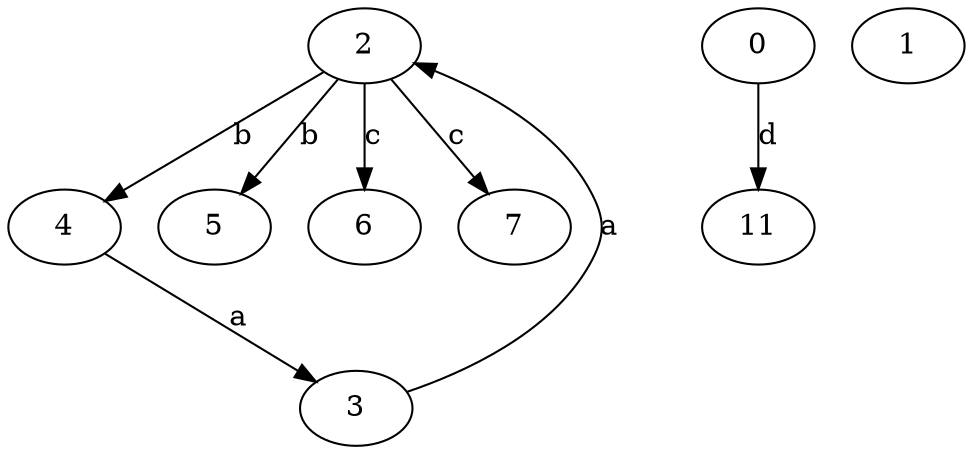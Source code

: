 strict digraph  {
2;
3;
0;
4;
5;
6;
7;
11;
1;
2 -> 4  [label=b];
2 -> 5  [label=b];
2 -> 6  [label=c];
2 -> 7  [label=c];
3 -> 2  [label=a];
0 -> 11  [label=d];
4 -> 3  [label=a];
}

